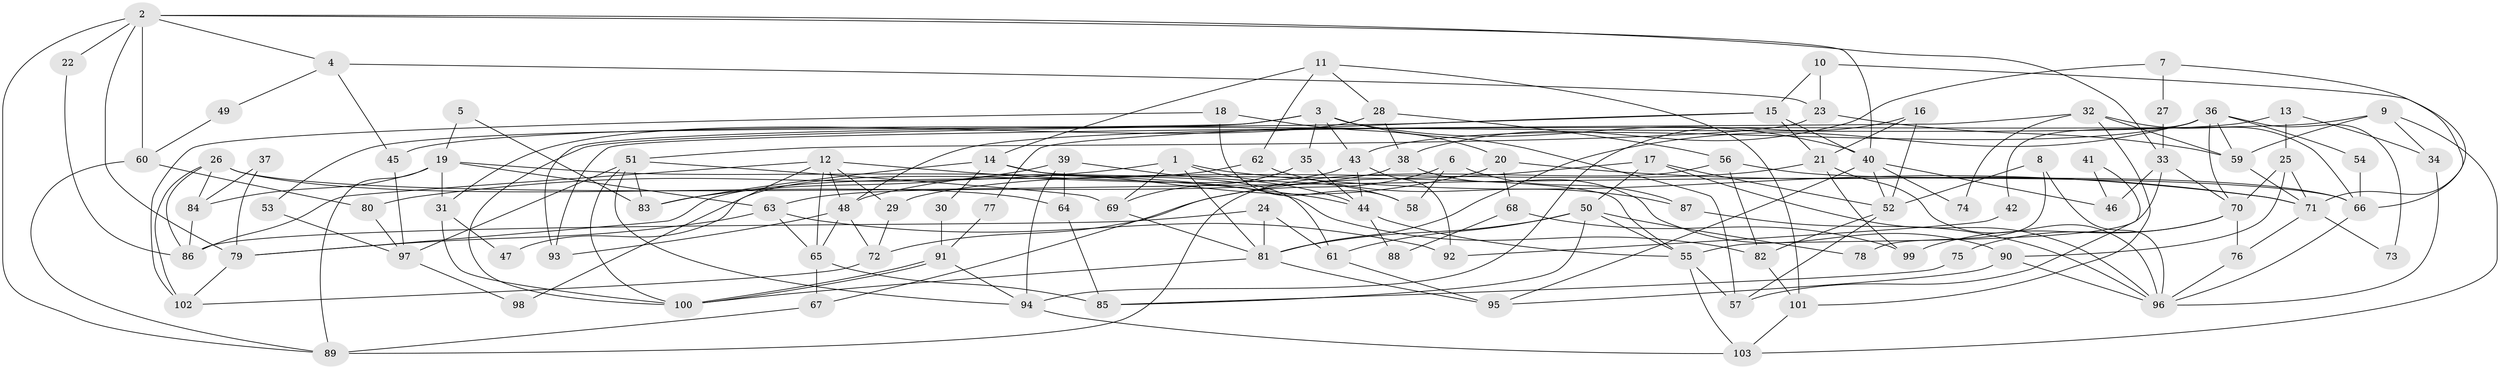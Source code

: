 // coarse degree distribution, {2: 0.21951219512195122, 3: 0.07317073170731707, 5: 0.17073170731707318, 8: 0.12195121951219512, 7: 0.12195121951219512, 4: 0.17073170731707318, 14: 0.024390243902439025, 6: 0.024390243902439025, 13: 0.024390243902439025, 10: 0.04878048780487805}
// Generated by graph-tools (version 1.1) at 2025/53/03/04/25 21:53:57]
// undirected, 103 vertices, 206 edges
graph export_dot {
graph [start="1"]
  node [color=gray90,style=filled];
  1;
  2;
  3;
  4;
  5;
  6;
  7;
  8;
  9;
  10;
  11;
  12;
  13;
  14;
  15;
  16;
  17;
  18;
  19;
  20;
  21;
  22;
  23;
  24;
  25;
  26;
  27;
  28;
  29;
  30;
  31;
  32;
  33;
  34;
  35;
  36;
  37;
  38;
  39;
  40;
  41;
  42;
  43;
  44;
  45;
  46;
  47;
  48;
  49;
  50;
  51;
  52;
  53;
  54;
  55;
  56;
  57;
  58;
  59;
  60;
  61;
  62;
  63;
  64;
  65;
  66;
  67;
  68;
  69;
  70;
  71;
  72;
  73;
  74;
  75;
  76;
  77;
  78;
  79;
  80;
  81;
  82;
  83;
  84;
  85;
  86;
  87;
  88;
  89;
  90;
  91;
  92;
  93;
  94;
  95;
  96;
  97;
  98;
  99;
  100;
  101;
  102;
  103;
  1 -- 81;
  1 -- 71;
  1 -- 58;
  1 -- 69;
  1 -- 80;
  2 -- 60;
  2 -- 89;
  2 -- 4;
  2 -- 22;
  2 -- 33;
  2 -- 40;
  2 -- 79;
  3 -- 43;
  3 -- 40;
  3 -- 35;
  3 -- 53;
  3 -- 57;
  3 -- 93;
  4 -- 23;
  4 -- 45;
  4 -- 49;
  5 -- 19;
  5 -- 83;
  6 -- 58;
  6 -- 67;
  6 -- 87;
  7 -- 71;
  7 -- 38;
  7 -- 27;
  8 -- 96;
  8 -- 52;
  8 -- 78;
  9 -- 48;
  9 -- 103;
  9 -- 34;
  9 -- 59;
  10 -- 15;
  10 -- 66;
  10 -- 23;
  11 -- 28;
  11 -- 14;
  11 -- 62;
  11 -- 101;
  12 -- 65;
  12 -- 48;
  12 -- 29;
  12 -- 44;
  12 -- 86;
  12 -- 98;
  13 -- 25;
  13 -- 34;
  13 -- 45;
  14 -- 55;
  14 -- 61;
  14 -- 30;
  14 -- 83;
  15 -- 40;
  15 -- 100;
  15 -- 21;
  15 -- 77;
  16 -- 21;
  16 -- 94;
  16 -- 52;
  17 -- 52;
  17 -- 96;
  17 -- 50;
  17 -- 72;
  18 -- 20;
  18 -- 102;
  18 -- 58;
  19 -- 84;
  19 -- 82;
  19 -- 31;
  19 -- 63;
  19 -- 89;
  20 -- 48;
  20 -- 71;
  20 -- 68;
  21 -- 96;
  21 -- 29;
  21 -- 99;
  22 -- 86;
  23 -- 59;
  23 -- 51;
  24 -- 61;
  24 -- 81;
  24 -- 86;
  25 -- 71;
  25 -- 90;
  25 -- 70;
  26 -- 102;
  26 -- 86;
  26 -- 64;
  26 -- 66;
  26 -- 84;
  27 -- 33;
  28 -- 31;
  28 -- 38;
  28 -- 56;
  29 -- 72;
  30 -- 91;
  31 -- 100;
  31 -- 47;
  32 -- 101;
  32 -- 66;
  32 -- 59;
  32 -- 74;
  32 -- 93;
  33 -- 70;
  33 -- 46;
  33 -- 55;
  34 -- 96;
  35 -- 69;
  35 -- 44;
  36 -- 59;
  36 -- 81;
  36 -- 42;
  36 -- 43;
  36 -- 54;
  36 -- 70;
  36 -- 73;
  37 -- 84;
  37 -- 79;
  38 -- 90;
  38 -- 63;
  39 -- 83;
  39 -- 44;
  39 -- 64;
  39 -- 94;
  40 -- 52;
  40 -- 46;
  40 -- 74;
  40 -- 95;
  41 -- 57;
  41 -- 46;
  42 -- 92;
  43 -- 44;
  43 -- 47;
  43 -- 92;
  44 -- 55;
  44 -- 88;
  45 -- 97;
  48 -- 93;
  48 -- 72;
  48 -- 65;
  49 -- 60;
  50 -- 55;
  50 -- 61;
  50 -- 78;
  50 -- 81;
  50 -- 85;
  51 -- 100;
  51 -- 69;
  51 -- 83;
  51 -- 94;
  51 -- 97;
  52 -- 57;
  52 -- 82;
  53 -- 97;
  54 -- 66;
  55 -- 57;
  55 -- 103;
  56 -- 82;
  56 -- 66;
  56 -- 89;
  59 -- 71;
  60 -- 80;
  60 -- 89;
  61 -- 95;
  62 -- 79;
  62 -- 87;
  63 -- 65;
  63 -- 79;
  63 -- 92;
  64 -- 85;
  65 -- 85;
  65 -- 67;
  66 -- 96;
  67 -- 89;
  68 -- 99;
  68 -- 88;
  69 -- 81;
  70 -- 75;
  70 -- 76;
  70 -- 99;
  71 -- 76;
  71 -- 73;
  72 -- 102;
  75 -- 85;
  76 -- 96;
  77 -- 91;
  79 -- 102;
  80 -- 97;
  81 -- 95;
  81 -- 100;
  82 -- 101;
  84 -- 86;
  87 -- 96;
  90 -- 95;
  90 -- 96;
  91 -- 94;
  91 -- 100;
  91 -- 100;
  94 -- 103;
  97 -- 98;
  101 -- 103;
}
